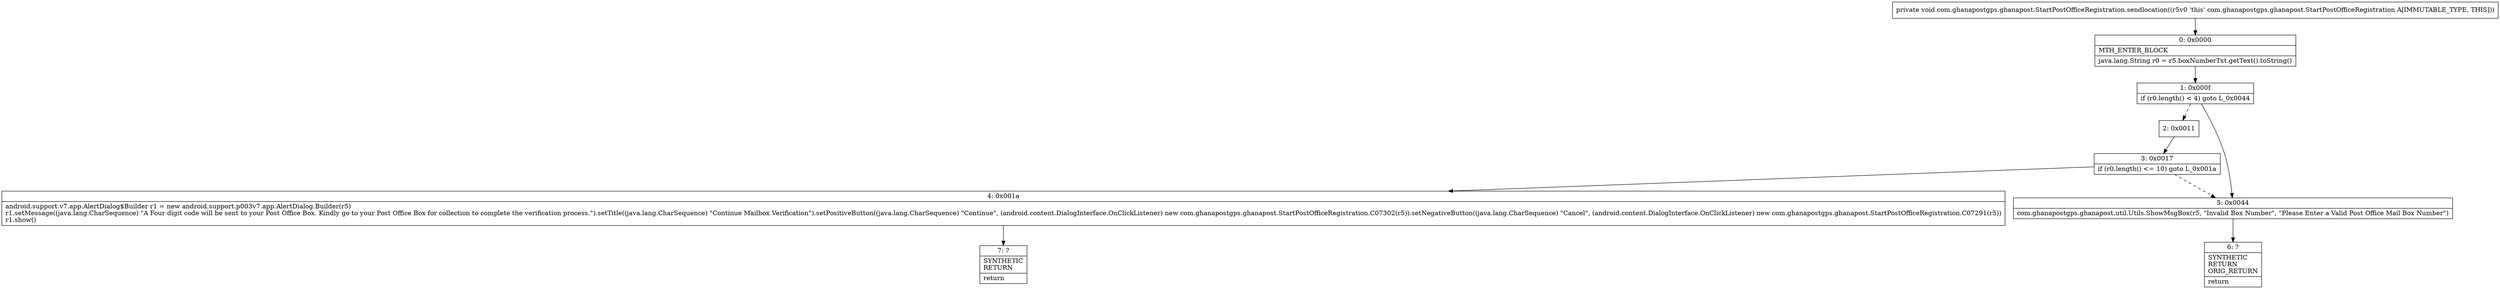 digraph "CFG forcom.ghanapostgps.ghanapost.StartPostOfficeRegistration.sendlocation()V" {
Node_0 [shape=record,label="{0\:\ 0x0000|MTH_ENTER_BLOCK\l|java.lang.String r0 = r5.boxNumberTxt.getText().toString()\l}"];
Node_1 [shape=record,label="{1\:\ 0x000f|if (r0.length() \< 4) goto L_0x0044\l}"];
Node_2 [shape=record,label="{2\:\ 0x0011}"];
Node_3 [shape=record,label="{3\:\ 0x0017|if (r0.length() \<= 10) goto L_0x001a\l}"];
Node_4 [shape=record,label="{4\:\ 0x001a|android.support.v7.app.AlertDialog$Builder r1 = new android.support.p003v7.app.AlertDialog.Builder(r5)\lr1.setMessage((java.lang.CharSequence) \"A Four digit code will be sent to your Post Office Box. Kindly go to your Post Office Box for collection to complete the verification process.\").setTitle((java.lang.CharSequence) \"Continue Mailbox Verification\").setPositiveButton((java.lang.CharSequence) \"Continue\", (android.content.DialogInterface.OnClickListener) new com.ghanapostgps.ghanapost.StartPostOfficeRegistration.C07302(r5)).setNegativeButton((java.lang.CharSequence) \"Cancel\", (android.content.DialogInterface.OnClickListener) new com.ghanapostgps.ghanapost.StartPostOfficeRegistration.C07291(r5))\lr1.show()\l}"];
Node_5 [shape=record,label="{5\:\ 0x0044|com.ghanapostgps.ghanapost.util.Utils.ShowMsgBox(r5, \"Invalid Box Number\", \"Please Enter a Valid Post Office Mail Box Number\")\l}"];
Node_6 [shape=record,label="{6\:\ ?|SYNTHETIC\lRETURN\lORIG_RETURN\l|return\l}"];
Node_7 [shape=record,label="{7\:\ ?|SYNTHETIC\lRETURN\l|return\l}"];
MethodNode[shape=record,label="{private void com.ghanapostgps.ghanapost.StartPostOfficeRegistration.sendlocation((r5v0 'this' com.ghanapostgps.ghanapost.StartPostOfficeRegistration A[IMMUTABLE_TYPE, THIS])) }"];
MethodNode -> Node_0;
Node_0 -> Node_1;
Node_1 -> Node_2[style=dashed];
Node_1 -> Node_5;
Node_2 -> Node_3;
Node_3 -> Node_4;
Node_3 -> Node_5[style=dashed];
Node_4 -> Node_7;
Node_5 -> Node_6;
}


